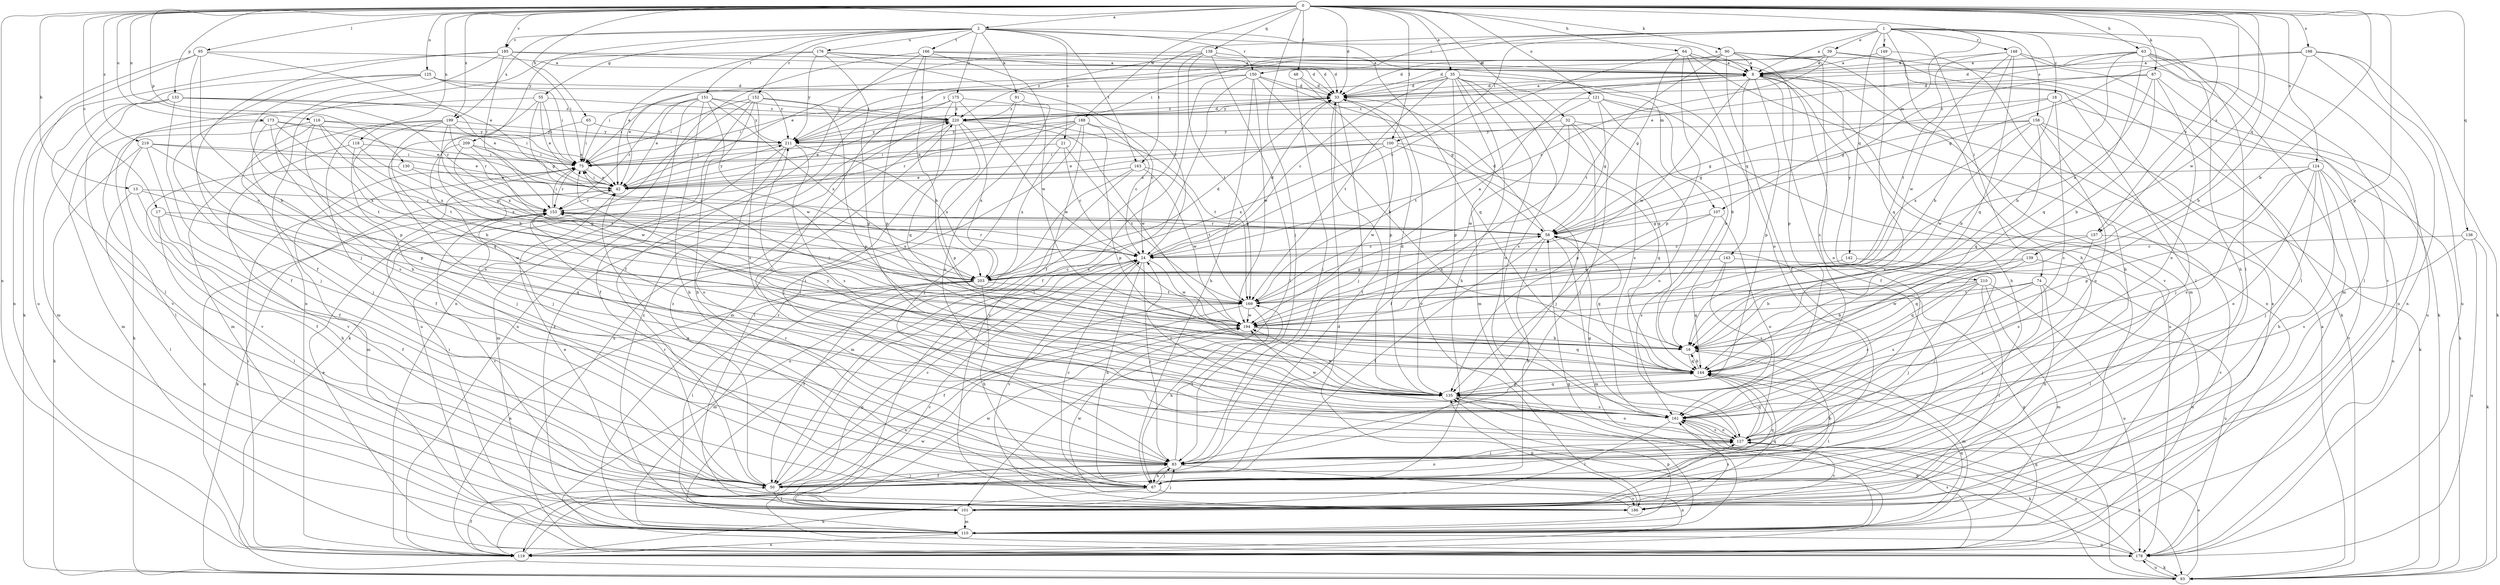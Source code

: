 strict digraph  {
0;
1;
2;
8;
13;
16;
17;
18;
21;
24;
32;
33;
35;
39;
42;
48;
50;
55;
58;
63;
64;
65;
67;
74;
75;
83;
87;
90;
91;
93;
95;
100;
101;
107;
110;
116;
118;
119;
121;
124;
125;
127;
130;
133;
135;
136;
138;
139;
142;
143;
144;
148;
149;
150;
151;
152;
153;
157;
158;
161;
163;
166;
169;
173;
175;
176;
178;
185;
186;
188;
194;
198;
199;
203;
209;
210;
211;
219;
220;
0 -> 2  [label=a];
0 -> 13  [label=b];
0 -> 16  [label=b];
0 -> 17  [label=c];
0 -> 32  [label=d];
0 -> 33  [label=d];
0 -> 35  [label=e];
0 -> 48  [label=f];
0 -> 63  [label=h];
0 -> 64  [label=h];
0 -> 65  [label=h];
0 -> 83  [label=j];
0 -> 87  [label=k];
0 -> 90  [label=k];
0 -> 95  [label=l];
0 -> 100  [label=l];
0 -> 107  [label=m];
0 -> 116  [label=n];
0 -> 118  [label=n];
0 -> 119  [label=n];
0 -> 121  [label=o];
0 -> 124  [label=o];
0 -> 125  [label=o];
0 -> 130  [label=p];
0 -> 133  [label=p];
0 -> 135  [label=p];
0 -> 136  [label=q];
0 -> 138  [label=q];
0 -> 139  [label=q];
0 -> 157  [label=s];
0 -> 173  [label=u];
0 -> 185  [label=v];
0 -> 188  [label=w];
0 -> 194  [label=w];
0 -> 198  [label=x];
0 -> 199  [label=x];
0 -> 219  [label=z];
1 -> 8  [label=a];
1 -> 18  [label=c];
1 -> 39  [label=e];
1 -> 67  [label=h];
1 -> 74  [label=i];
1 -> 75  [label=i];
1 -> 100  [label=l];
1 -> 101  [label=l];
1 -> 142  [label=q];
1 -> 148  [label=r];
1 -> 149  [label=r];
1 -> 150  [label=r];
1 -> 157  [label=s];
1 -> 158  [label=s];
1 -> 163  [label=t];
2 -> 8  [label=a];
2 -> 21  [label=c];
2 -> 55  [label=g];
2 -> 91  [label=k];
2 -> 107  [label=m];
2 -> 150  [label=r];
2 -> 151  [label=r];
2 -> 152  [label=r];
2 -> 163  [label=t];
2 -> 166  [label=t];
2 -> 175  [label=u];
2 -> 176  [label=u];
2 -> 185  [label=v];
2 -> 199  [label=x];
2 -> 209  [label=y];
8 -> 33  [label=d];
8 -> 50  [label=f];
8 -> 67  [label=h];
8 -> 127  [label=o];
8 -> 135  [label=p];
8 -> 143  [label=q];
8 -> 194  [label=w];
8 -> 210  [label=y];
8 -> 211  [label=y];
13 -> 67  [label=h];
13 -> 101  [label=l];
13 -> 153  [label=r];
13 -> 194  [label=w];
16 -> 75  [label=i];
16 -> 110  [label=m];
16 -> 144  [label=q];
17 -> 50  [label=f];
17 -> 58  [label=g];
17 -> 101  [label=l];
17 -> 144  [label=q];
18 -> 16  [label=b];
18 -> 58  [label=g];
18 -> 93  [label=k];
18 -> 161  [label=s];
18 -> 220  [label=z];
21 -> 24  [label=c];
21 -> 75  [label=i];
21 -> 169  [label=t];
21 -> 203  [label=x];
24 -> 33  [label=d];
24 -> 67  [label=h];
24 -> 83  [label=j];
24 -> 119  [label=n];
24 -> 153  [label=r];
24 -> 186  [label=v];
24 -> 194  [label=w];
24 -> 203  [label=x];
32 -> 50  [label=f];
32 -> 83  [label=j];
32 -> 127  [label=o];
32 -> 135  [label=p];
32 -> 194  [label=w];
32 -> 211  [label=y];
33 -> 8  [label=a];
33 -> 50  [label=f];
33 -> 75  [label=i];
33 -> 83  [label=j];
33 -> 186  [label=v];
33 -> 220  [label=z];
35 -> 16  [label=b];
35 -> 24  [label=c];
35 -> 33  [label=d];
35 -> 67  [label=h];
35 -> 75  [label=i];
35 -> 110  [label=m];
35 -> 127  [label=o];
35 -> 135  [label=p];
35 -> 144  [label=q];
35 -> 161  [label=s];
35 -> 169  [label=t];
39 -> 8  [label=a];
39 -> 24  [label=c];
39 -> 33  [label=d];
39 -> 93  [label=k];
39 -> 101  [label=l];
39 -> 211  [label=y];
42 -> 75  [label=i];
42 -> 93  [label=k];
42 -> 153  [label=r];
42 -> 211  [label=y];
48 -> 33  [label=d];
48 -> 83  [label=j];
48 -> 135  [label=p];
50 -> 24  [label=c];
50 -> 83  [label=j];
50 -> 101  [label=l];
50 -> 127  [label=o];
50 -> 220  [label=z];
55 -> 16  [label=b];
55 -> 42  [label=e];
55 -> 58  [label=g];
55 -> 75  [label=i];
55 -> 93  [label=k];
55 -> 220  [label=z];
58 -> 24  [label=c];
58 -> 33  [label=d];
58 -> 50  [label=f];
58 -> 67  [label=h];
58 -> 110  [label=m];
58 -> 144  [label=q];
58 -> 153  [label=r];
63 -> 8  [label=a];
63 -> 16  [label=b];
63 -> 33  [label=d];
63 -> 42  [label=e];
63 -> 67  [label=h];
63 -> 101  [label=l];
63 -> 144  [label=q];
63 -> 178  [label=u];
63 -> 186  [label=v];
64 -> 8  [label=a];
64 -> 24  [label=c];
64 -> 58  [label=g];
64 -> 110  [label=m];
64 -> 119  [label=n];
64 -> 127  [label=o];
64 -> 135  [label=p];
65 -> 75  [label=i];
65 -> 161  [label=s];
65 -> 211  [label=y];
67 -> 16  [label=b];
67 -> 24  [label=c];
67 -> 42  [label=e];
67 -> 83  [label=j];
67 -> 119  [label=n];
67 -> 144  [label=q];
67 -> 153  [label=r];
67 -> 186  [label=v];
74 -> 67  [label=h];
74 -> 83  [label=j];
74 -> 161  [label=s];
74 -> 169  [label=t];
74 -> 178  [label=u];
74 -> 194  [label=w];
75 -> 42  [label=e];
75 -> 110  [label=m];
75 -> 153  [label=r];
83 -> 50  [label=f];
83 -> 67  [label=h];
83 -> 119  [label=n];
83 -> 153  [label=r];
83 -> 169  [label=t];
87 -> 16  [label=b];
87 -> 33  [label=d];
87 -> 58  [label=g];
87 -> 127  [label=o];
87 -> 178  [label=u];
87 -> 203  [label=x];
90 -> 8  [label=a];
90 -> 33  [label=d];
90 -> 50  [label=f];
90 -> 93  [label=k];
90 -> 135  [label=p];
90 -> 161  [label=s];
90 -> 169  [label=t];
90 -> 186  [label=v];
90 -> 211  [label=y];
91 -> 110  [label=m];
91 -> 127  [label=o];
91 -> 220  [label=z];
93 -> 8  [label=a];
93 -> 58  [label=g];
93 -> 127  [label=o];
93 -> 178  [label=u];
95 -> 8  [label=a];
95 -> 16  [label=b];
95 -> 42  [label=e];
95 -> 83  [label=j];
95 -> 119  [label=n];
95 -> 178  [label=u];
100 -> 42  [label=e];
100 -> 75  [label=i];
100 -> 83  [label=j];
100 -> 144  [label=q];
100 -> 194  [label=w];
100 -> 203  [label=x];
101 -> 83  [label=j];
101 -> 110  [label=m];
101 -> 127  [label=o];
101 -> 144  [label=q];
101 -> 194  [label=w];
101 -> 220  [label=z];
107 -> 58  [label=g];
107 -> 127  [label=o];
107 -> 161  [label=s];
107 -> 194  [label=w];
110 -> 8  [label=a];
110 -> 58  [label=g];
110 -> 75  [label=i];
110 -> 119  [label=n];
110 -> 135  [label=p];
110 -> 144  [label=q];
110 -> 178  [label=u];
110 -> 220  [label=z];
116 -> 75  [label=i];
116 -> 83  [label=j];
116 -> 101  [label=l];
116 -> 135  [label=p];
116 -> 169  [label=t];
116 -> 203  [label=x];
116 -> 211  [label=y];
118 -> 75  [label=i];
118 -> 83  [label=j];
118 -> 186  [label=v];
118 -> 203  [label=x];
119 -> 33  [label=d];
119 -> 50  [label=f];
119 -> 75  [label=i];
119 -> 144  [label=q];
119 -> 161  [label=s];
119 -> 194  [label=w];
121 -> 16  [label=b];
121 -> 58  [label=g];
121 -> 161  [label=s];
121 -> 169  [label=t];
121 -> 178  [label=u];
121 -> 220  [label=z];
124 -> 42  [label=e];
124 -> 67  [label=h];
124 -> 83  [label=j];
124 -> 127  [label=o];
124 -> 135  [label=p];
124 -> 161  [label=s];
124 -> 178  [label=u];
124 -> 186  [label=v];
125 -> 33  [label=d];
125 -> 50  [label=f];
125 -> 75  [label=i];
125 -> 101  [label=l];
125 -> 135  [label=p];
125 -> 211  [label=y];
127 -> 58  [label=g];
127 -> 83  [label=j];
127 -> 93  [label=k];
127 -> 144  [label=q];
127 -> 161  [label=s];
127 -> 186  [label=v];
130 -> 42  [label=e];
130 -> 50  [label=f];
130 -> 58  [label=g];
133 -> 42  [label=e];
133 -> 83  [label=j];
133 -> 110  [label=m];
133 -> 153  [label=r];
133 -> 186  [label=v];
133 -> 220  [label=z];
135 -> 33  [label=d];
135 -> 75  [label=i];
135 -> 127  [label=o];
135 -> 144  [label=q];
135 -> 161  [label=s];
135 -> 194  [label=w];
136 -> 24  [label=c];
136 -> 93  [label=k];
136 -> 161  [label=s];
136 -> 178  [label=u];
138 -> 8  [label=a];
138 -> 42  [label=e];
138 -> 50  [label=f];
138 -> 101  [label=l];
138 -> 144  [label=q];
138 -> 169  [label=t];
138 -> 220  [label=z];
139 -> 16  [label=b];
139 -> 101  [label=l];
139 -> 144  [label=q];
139 -> 203  [label=x];
142 -> 83  [label=j];
142 -> 203  [label=x];
143 -> 119  [label=n];
143 -> 144  [label=q];
143 -> 161  [label=s];
143 -> 203  [label=x];
144 -> 16  [label=b];
144 -> 101  [label=l];
144 -> 135  [label=p];
144 -> 153  [label=r];
148 -> 8  [label=a];
148 -> 16  [label=b];
148 -> 101  [label=l];
148 -> 110  [label=m];
148 -> 144  [label=q];
148 -> 169  [label=t];
148 -> 194  [label=w];
149 -> 8  [label=a];
149 -> 67  [label=h];
149 -> 144  [label=q];
150 -> 16  [label=b];
150 -> 33  [label=d];
150 -> 42  [label=e];
150 -> 50  [label=f];
150 -> 58  [label=g];
150 -> 67  [label=h];
150 -> 101  [label=l];
150 -> 194  [label=w];
151 -> 42  [label=e];
151 -> 50  [label=f];
151 -> 67  [label=h];
151 -> 75  [label=i];
151 -> 153  [label=r];
151 -> 194  [label=w];
151 -> 203  [label=x];
151 -> 211  [label=y];
151 -> 220  [label=z];
152 -> 67  [label=h];
152 -> 75  [label=i];
152 -> 93  [label=k];
152 -> 135  [label=p];
152 -> 161  [label=s];
152 -> 178  [label=u];
152 -> 220  [label=z];
153 -> 58  [label=g];
153 -> 75  [label=i];
153 -> 119  [label=n];
153 -> 186  [label=v];
153 -> 203  [label=x];
157 -> 24  [label=c];
157 -> 144  [label=q];
157 -> 161  [label=s];
157 -> 186  [label=v];
158 -> 58  [label=g];
158 -> 83  [label=j];
158 -> 93  [label=k];
158 -> 127  [label=o];
158 -> 144  [label=q];
158 -> 194  [label=w];
158 -> 203  [label=x];
158 -> 211  [label=y];
161 -> 24  [label=c];
161 -> 93  [label=k];
161 -> 101  [label=l];
161 -> 127  [label=o];
161 -> 153  [label=r];
161 -> 194  [label=w];
161 -> 211  [label=y];
163 -> 42  [label=e];
163 -> 110  [label=m];
163 -> 169  [label=t];
163 -> 178  [label=u];
163 -> 194  [label=w];
166 -> 8  [label=a];
166 -> 16  [label=b];
166 -> 33  [label=d];
166 -> 50  [label=f];
166 -> 119  [label=n];
166 -> 135  [label=p];
166 -> 194  [label=w];
169 -> 8  [label=a];
169 -> 50  [label=f];
169 -> 58  [label=g];
169 -> 67  [label=h];
169 -> 119  [label=n];
169 -> 194  [label=w];
173 -> 42  [label=e];
173 -> 110  [label=m];
173 -> 161  [label=s];
173 -> 169  [label=t];
173 -> 203  [label=x];
173 -> 211  [label=y];
175 -> 24  [label=c];
175 -> 119  [label=n];
175 -> 127  [label=o];
175 -> 144  [label=q];
175 -> 194  [label=w];
175 -> 220  [label=z];
176 -> 8  [label=a];
176 -> 24  [label=c];
176 -> 33  [label=d];
176 -> 42  [label=e];
176 -> 119  [label=n];
176 -> 135  [label=p];
176 -> 211  [label=y];
178 -> 24  [label=c];
178 -> 42  [label=e];
178 -> 93  [label=k];
178 -> 127  [label=o];
178 -> 135  [label=p];
185 -> 8  [label=a];
185 -> 33  [label=d];
185 -> 50  [label=f];
185 -> 67  [label=h];
185 -> 75  [label=i];
185 -> 93  [label=k];
185 -> 153  [label=r];
186 -> 42  [label=e];
186 -> 135  [label=p];
186 -> 161  [label=s];
186 -> 194  [label=w];
188 -> 24  [label=c];
188 -> 42  [label=e];
188 -> 83  [label=j];
188 -> 101  [label=l];
188 -> 135  [label=p];
188 -> 153  [label=r];
188 -> 186  [label=v];
188 -> 211  [label=y];
194 -> 16  [label=b];
194 -> 144  [label=q];
198 -> 8  [label=a];
198 -> 16  [label=b];
198 -> 58  [label=g];
198 -> 93  [label=k];
198 -> 119  [label=n];
198 -> 178  [label=u];
199 -> 16  [label=b];
199 -> 42  [label=e];
199 -> 50  [label=f];
199 -> 110  [label=m];
199 -> 144  [label=q];
199 -> 153  [label=r];
199 -> 203  [label=x];
199 -> 211  [label=y];
203 -> 24  [label=c];
203 -> 33  [label=d];
203 -> 50  [label=f];
203 -> 67  [label=h];
203 -> 101  [label=l];
203 -> 110  [label=m];
203 -> 119  [label=n];
203 -> 169  [label=t];
209 -> 24  [label=c];
209 -> 75  [label=i];
209 -> 83  [label=j];
209 -> 169  [label=t];
209 -> 194  [label=w];
210 -> 16  [label=b];
210 -> 83  [label=j];
210 -> 101  [label=l];
210 -> 110  [label=m];
210 -> 161  [label=s];
210 -> 169  [label=t];
210 -> 178  [label=u];
211 -> 75  [label=i];
211 -> 110  [label=m];
211 -> 127  [label=o];
211 -> 161  [label=s];
211 -> 203  [label=x];
219 -> 24  [label=c];
219 -> 42  [label=e];
219 -> 50  [label=f];
219 -> 75  [label=i];
219 -> 93  [label=k];
219 -> 186  [label=v];
220 -> 33  [label=d];
220 -> 42  [label=e];
220 -> 83  [label=j];
220 -> 135  [label=p];
220 -> 169  [label=t];
220 -> 178  [label=u];
220 -> 194  [label=w];
220 -> 203  [label=x];
220 -> 211  [label=y];
}
